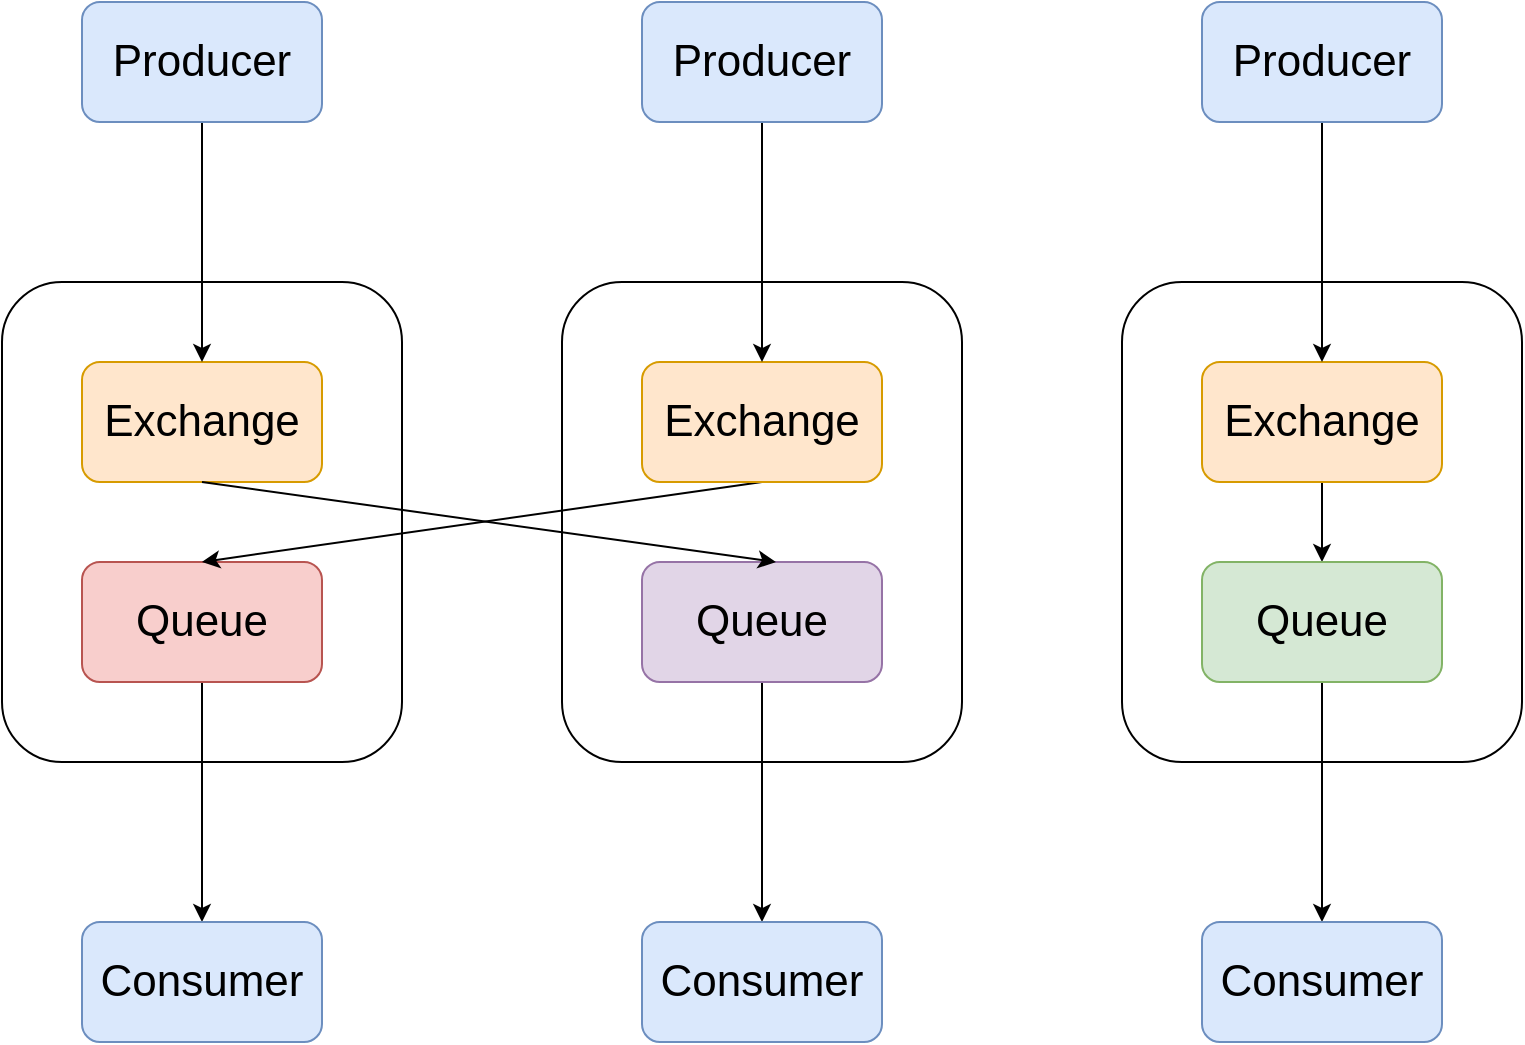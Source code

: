 <mxfile version="11.3.0" type="device" pages="1"><diagram id="IV2xgMIW73R4cHnWYUjq" name="第 1 页"><mxGraphModel dx="1363" dy="811" grid="1" gridSize="10" guides="1" tooltips="1" connect="1" arrows="1" fold="1" page="1" pageScale="1" pageWidth="827" pageHeight="1169" math="0" shadow="0"><root><mxCell id="0"/><mxCell id="1" parent="0"/><mxCell id="fe7EUDkFDGklYgDyxqK9-1" value="" style="rounded=1;whiteSpace=wrap;html=1;" vertex="1" parent="1"><mxGeometry x="40" y="180" width="200" height="240" as="geometry"/></mxCell><mxCell id="fe7EUDkFDGklYgDyxqK9-2" value="Exchange" style="rounded=1;whiteSpace=wrap;html=1;fontSize=22;fillColor=#ffe6cc;strokeColor=#d79b00;" vertex="1" parent="1"><mxGeometry x="80" y="220" width="120" height="60" as="geometry"/></mxCell><mxCell id="fe7EUDkFDGklYgDyxqK9-16" style="edgeStyle=orthogonalEdgeStyle;rounded=0;orthogonalLoop=1;jettySize=auto;html=1;exitX=0.5;exitY=1;exitDx=0;exitDy=0;fontSize=22;" edge="1" parent="1" source="fe7EUDkFDGklYgDyxqK9-3" target="fe7EUDkFDGklYgDyxqK9-13"><mxGeometry relative="1" as="geometry"/></mxCell><mxCell id="fe7EUDkFDGklYgDyxqK9-3" value="Queue" style="rounded=1;whiteSpace=wrap;html=1;fontSize=22;fillColor=#f8cecc;strokeColor=#b85450;" vertex="1" parent="1"><mxGeometry x="80" y="320" width="120" height="60" as="geometry"/></mxCell><mxCell id="fe7EUDkFDGklYgDyxqK9-4" value="" style="rounded=1;whiteSpace=wrap;html=1;" vertex="1" parent="1"><mxGeometry x="320" y="180" width="200" height="240" as="geometry"/></mxCell><mxCell id="fe7EUDkFDGklYgDyxqK9-20" style="edgeStyle=none;rounded=0;orthogonalLoop=1;jettySize=auto;html=1;exitX=0.5;exitY=1;exitDx=0;exitDy=0;entryX=0.5;entryY=0;entryDx=0;entryDy=0;fontSize=22;" edge="1" parent="1" source="fe7EUDkFDGklYgDyxqK9-5" target="fe7EUDkFDGklYgDyxqK9-3"><mxGeometry relative="1" as="geometry"/></mxCell><mxCell id="fe7EUDkFDGklYgDyxqK9-5" value="Exchange" style="rounded=1;whiteSpace=wrap;html=1;fontSize=22;fillColor=#ffe6cc;strokeColor=#d79b00;" vertex="1" parent="1"><mxGeometry x="360" y="220" width="120" height="60" as="geometry"/></mxCell><mxCell id="fe7EUDkFDGklYgDyxqK9-17" style="edgeStyle=orthogonalEdgeStyle;rounded=0;orthogonalLoop=1;jettySize=auto;html=1;exitX=0.5;exitY=1;exitDx=0;exitDy=0;fontSize=22;" edge="1" parent="1" source="fe7EUDkFDGklYgDyxqK9-6" target="fe7EUDkFDGklYgDyxqK9-14"><mxGeometry relative="1" as="geometry"/></mxCell><mxCell id="fe7EUDkFDGklYgDyxqK9-6" value="Queue" style="rounded=1;whiteSpace=wrap;html=1;fontSize=22;fillColor=#e1d5e7;strokeColor=#9673a6;" vertex="1" parent="1"><mxGeometry x="360" y="320" width="120" height="60" as="geometry"/></mxCell><mxCell id="fe7EUDkFDGklYgDyxqK9-7" value="" style="rounded=1;whiteSpace=wrap;html=1;" vertex="1" parent="1"><mxGeometry x="600" y="180" width="200" height="240" as="geometry"/></mxCell><mxCell id="fe7EUDkFDGklYgDyxqK9-21" style="edgeStyle=none;rounded=0;orthogonalLoop=1;jettySize=auto;html=1;exitX=0.5;exitY=1;exitDx=0;exitDy=0;fontSize=22;" edge="1" parent="1" source="fe7EUDkFDGklYgDyxqK9-8" target="fe7EUDkFDGklYgDyxqK9-9"><mxGeometry relative="1" as="geometry"/></mxCell><mxCell id="fe7EUDkFDGklYgDyxqK9-8" value="Exchange" style="rounded=1;whiteSpace=wrap;html=1;fontSize=22;fillColor=#ffe6cc;strokeColor=#d79b00;" vertex="1" parent="1"><mxGeometry x="640" y="220" width="120" height="60" as="geometry"/></mxCell><mxCell id="fe7EUDkFDGklYgDyxqK9-18" style="edgeStyle=orthogonalEdgeStyle;rounded=0;orthogonalLoop=1;jettySize=auto;html=1;exitX=0.5;exitY=1;exitDx=0;exitDy=0;fontSize=22;" edge="1" parent="1" source="fe7EUDkFDGklYgDyxqK9-9" target="fe7EUDkFDGklYgDyxqK9-15"><mxGeometry relative="1" as="geometry"/></mxCell><mxCell id="fe7EUDkFDGklYgDyxqK9-9" value="Queue" style="rounded=1;whiteSpace=wrap;html=1;fontSize=22;fillColor=#d5e8d4;strokeColor=#82b366;" vertex="1" parent="1"><mxGeometry x="640" y="320" width="120" height="60" as="geometry"/></mxCell><mxCell id="fe7EUDkFDGklYgDyxqK9-23" style="edgeStyle=none;rounded=0;orthogonalLoop=1;jettySize=auto;html=1;exitX=0.5;exitY=1;exitDx=0;exitDy=0;entryX=0.5;entryY=0;entryDx=0;entryDy=0;fontSize=22;" edge="1" parent="1" source="fe7EUDkFDGklYgDyxqK9-10" target="fe7EUDkFDGklYgDyxqK9-2"><mxGeometry relative="1" as="geometry"/></mxCell><mxCell id="fe7EUDkFDGklYgDyxqK9-10" value="Producer" style="rounded=1;whiteSpace=wrap;html=1;fontSize=22;fillColor=#dae8fc;strokeColor=#6c8ebf;" vertex="1" parent="1"><mxGeometry x="80" y="40" width="120" height="60" as="geometry"/></mxCell><mxCell id="fe7EUDkFDGklYgDyxqK9-24" style="edgeStyle=none;rounded=0;orthogonalLoop=1;jettySize=auto;html=1;exitX=0.5;exitY=1;exitDx=0;exitDy=0;fontSize=22;" edge="1" parent="1" source="fe7EUDkFDGklYgDyxqK9-11" target="fe7EUDkFDGklYgDyxqK9-5"><mxGeometry relative="1" as="geometry"/></mxCell><mxCell id="fe7EUDkFDGklYgDyxqK9-11" value="Producer" style="rounded=1;whiteSpace=wrap;html=1;fontSize=22;fillColor=#dae8fc;strokeColor=#6c8ebf;" vertex="1" parent="1"><mxGeometry x="360" y="40" width="120" height="60" as="geometry"/></mxCell><mxCell id="fe7EUDkFDGklYgDyxqK9-25" style="edgeStyle=none;rounded=0;orthogonalLoop=1;jettySize=auto;html=1;exitX=0.5;exitY=1;exitDx=0;exitDy=0;fontSize=22;" edge="1" parent="1" source="fe7EUDkFDGklYgDyxqK9-12" target="fe7EUDkFDGklYgDyxqK9-8"><mxGeometry relative="1" as="geometry"/></mxCell><mxCell id="fe7EUDkFDGklYgDyxqK9-12" value="Producer" style="rounded=1;whiteSpace=wrap;html=1;fontSize=22;fillColor=#dae8fc;strokeColor=#6c8ebf;" vertex="1" parent="1"><mxGeometry x="640" y="40" width="120" height="60" as="geometry"/></mxCell><mxCell id="fe7EUDkFDGklYgDyxqK9-13" value="Consumer" style="rounded=1;whiteSpace=wrap;html=1;fontSize=22;fillColor=#dae8fc;strokeColor=#6c8ebf;" vertex="1" parent="1"><mxGeometry x="80" y="500" width="120" height="60" as="geometry"/></mxCell><mxCell id="fe7EUDkFDGklYgDyxqK9-14" value="Consumer" style="rounded=1;whiteSpace=wrap;html=1;fontSize=22;fillColor=#dae8fc;strokeColor=#6c8ebf;" vertex="1" parent="1"><mxGeometry x="360" y="500" width="120" height="60" as="geometry"/></mxCell><mxCell id="fe7EUDkFDGklYgDyxqK9-15" value="Consumer" style="rounded=1;whiteSpace=wrap;html=1;fontSize=22;fillColor=#dae8fc;strokeColor=#6c8ebf;" vertex="1" parent="1"><mxGeometry x="640" y="500" width="120" height="60" as="geometry"/></mxCell><mxCell id="fe7EUDkFDGklYgDyxqK9-19" style="rounded=0;orthogonalLoop=1;jettySize=auto;html=1;exitX=0.5;exitY=1;exitDx=0;exitDy=0;fontSize=22;entryX=0.558;entryY=0;entryDx=0;entryDy=0;entryPerimeter=0;" edge="1" parent="1" source="fe7EUDkFDGklYgDyxqK9-2" target="fe7EUDkFDGklYgDyxqK9-6"><mxGeometry relative="1" as="geometry"/></mxCell></root></mxGraphModel></diagram></mxfile>